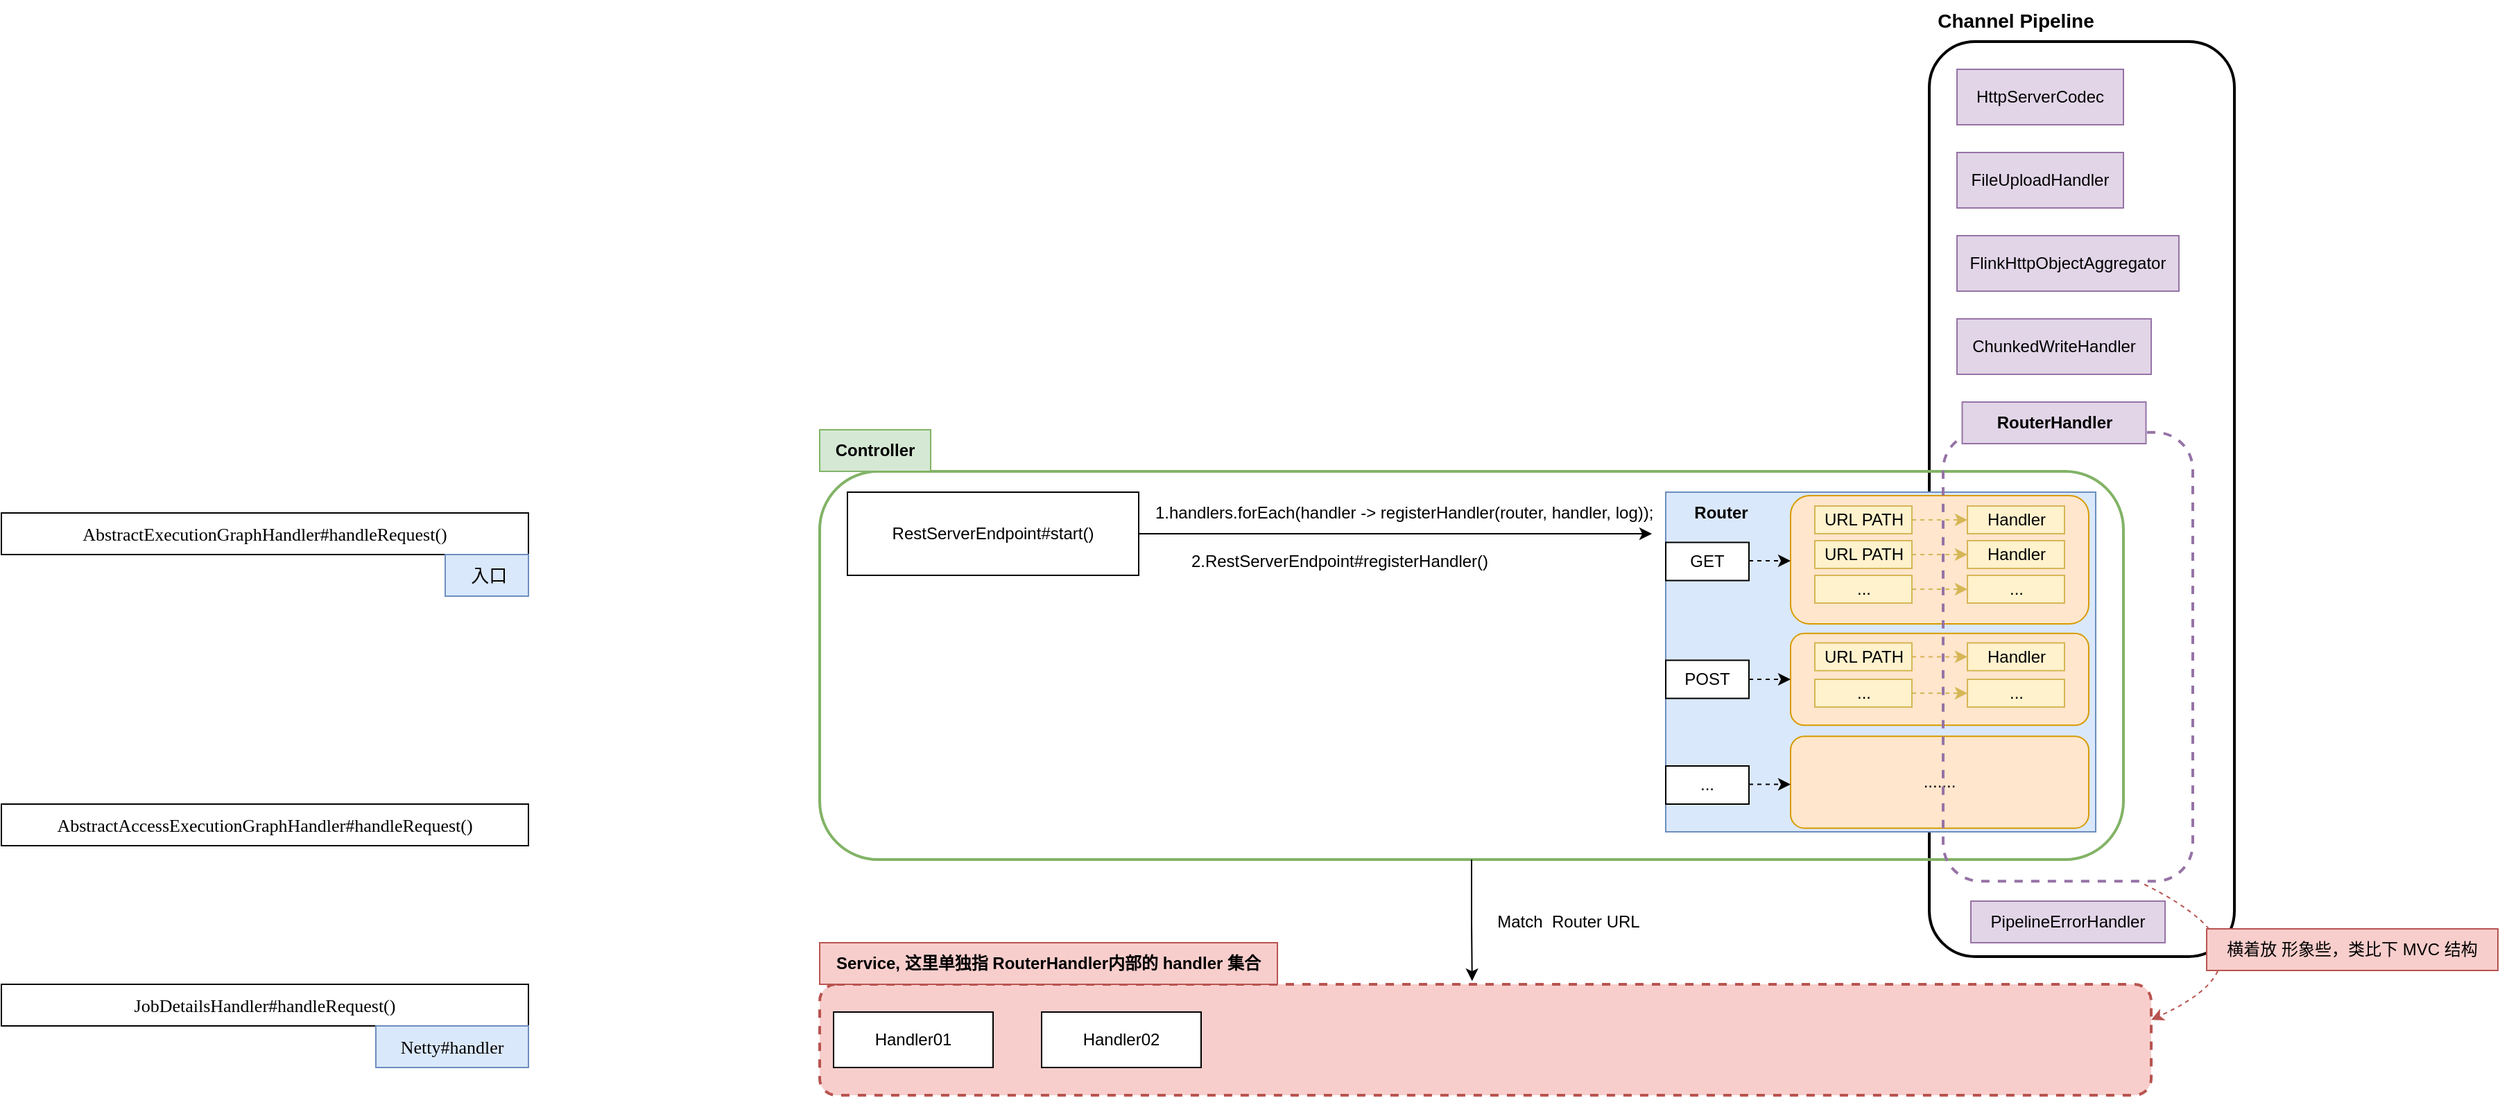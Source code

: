<mxfile version="24.1.0" type="device" pages="2">
  <diagram name="Rest Netty Handler" id="fXW2y-ZcA-rA3EtjZ7v2">
    <mxGraphModel dx="2559" dy="1372" grid="1" gridSize="10" guides="1" tooltips="1" connect="1" arrows="1" fold="1" page="0" pageScale="1" pageWidth="827" pageHeight="1169" math="0" shadow="0">
      <root>
        <mxCell id="0" />
        <mxCell id="1" parent="0" />
        <mxCell id="N8ll05yHNOUgy0qQs87u-72" value="" style="rounded=1;whiteSpace=wrap;html=1;fillColor=none;strokeWidth=2;" parent="1" vertex="1">
          <mxGeometry x="1320" y="-120" width="220" height="660" as="geometry" />
        </mxCell>
        <mxCell id="N8ll05yHNOUgy0qQs87u-4" value="" style="rounded=1;whiteSpace=wrap;html=1;fillColor=none;strokeColor=#82b366;strokeWidth=2;" parent="1" vertex="1">
          <mxGeometry x="520" y="190" width="940" height="280" as="geometry" />
        </mxCell>
        <mxCell id="gqwlFYw-vK7DlV-79t7J-1" value="&lt;div style=&quot;font-size: 13px;&quot;&gt;&lt;div style=&quot;font-size: 13px;&quot;&gt;AbstractAccessExecutionGraphHandler#handleRequest()&lt;br style=&quot;font-size: 13px;&quot;&gt;&lt;/div&gt;&lt;/div&gt;" style="rounded=0;whiteSpace=wrap;html=1;fontColor=default;labelBackgroundColor=none;fontFamily=Comic Sans MS;fontSize=13;" parent="1" vertex="1">
          <mxGeometry x="-70" y="430" width="380" height="30" as="geometry" />
        </mxCell>
        <mxCell id="gqwlFYw-vK7DlV-79t7J-2" value="&lt;div style=&quot;font-size: 13px;&quot;&gt;&lt;div style=&quot;font-size: 13px;&quot;&gt;AbstractExecutionGraphHandler#handleRequest()&lt;br style=&quot;font-size: 13px;&quot;&gt;&lt;/div&gt;&lt;/div&gt;" style="rounded=0;whiteSpace=wrap;html=1;labelBackgroundColor=none;fontFamily=Comic Sans MS;fontSize=13;fillColor=none;" parent="1" vertex="1">
          <mxGeometry x="-70" y="220" width="380" height="30" as="geometry" />
        </mxCell>
        <mxCell id="gqwlFYw-vK7DlV-79t7J-3" value="&amp;nbsp; 入口&amp;nbsp;" style="text;html=1;align=center;verticalAlign=middle;whiteSpace=wrap;rounded=0;fillColor=#dae8fc;strokeColor=#6c8ebf;fontFamily=Comic Sans MS;fontSize=13;" parent="1" vertex="1">
          <mxGeometry x="250" y="250" width="60" height="30" as="geometry" />
        </mxCell>
        <mxCell id="gqwlFYw-vK7DlV-79t7J-4" value="JobDetailsHandler#handleRequest()" style="rounded=0;whiteSpace=wrap;html=1;fontColor=default;labelBackgroundColor=none;fontFamily=Comic Sans MS;fontSize=13;" parent="1" vertex="1">
          <mxGeometry x="-70" y="560" width="380" height="30" as="geometry" />
        </mxCell>
        <mxCell id="gqwlFYw-vK7DlV-79t7J-5" value="Netty#handler" style="text;html=1;align=center;verticalAlign=middle;whiteSpace=wrap;rounded=0;fillColor=#dae8fc;strokeColor=#6c8ebf;fontFamily=Comic Sans MS;fontSize=13;" parent="1" vertex="1">
          <mxGeometry x="200" y="590" width="110" height="30" as="geometry" />
        </mxCell>
        <mxCell id="N8ll05yHNOUgy0qQs87u-1" value="RestServerEndpoint#start()" style="rounded=0;whiteSpace=wrap;html=1;" parent="1" vertex="1">
          <mxGeometry x="540" y="205" width="210" height="60" as="geometry" />
        </mxCell>
        <mxCell id="N8ll05yHNOUgy0qQs87u-2" value="" style="rounded=0;whiteSpace=wrap;html=1;fillColor=#dae8fc;strokeColor=#6c8ebf;" parent="1" vertex="1">
          <mxGeometry x="1130" y="205" width="310" height="245" as="geometry" />
        </mxCell>
        <mxCell id="N8ll05yHNOUgy0qQs87u-3" value="Controller" style="text;html=1;align=center;verticalAlign=middle;whiteSpace=wrap;rounded=0;fillColor=#d5e8d4;strokeColor=#82b366;fontStyle=1" parent="1" vertex="1">
          <mxGeometry x="520" y="160" width="80" height="30" as="geometry" />
        </mxCell>
        <mxCell id="N8ll05yHNOUgy0qQs87u-6" value="GET" style="rounded=0;whiteSpace=wrap;html=1;" parent="1" vertex="1">
          <mxGeometry x="1130" y="241.25" width="60" height="27.5" as="geometry" />
        </mxCell>
        <mxCell id="N8ll05yHNOUgy0qQs87u-8" value="" style="endArrow=classic;html=1;rounded=0;exitX=1;exitY=0.5;exitDx=0;exitDy=0;entryX=0.973;entryY=0.875;entryDx=0;entryDy=0;entryPerimeter=0;" parent="1" source="N8ll05yHNOUgy0qQs87u-1" target="N8ll05yHNOUgy0qQs87u-9" edge="1">
          <mxGeometry width="50" height="50" relative="1" as="geometry">
            <mxPoint x="680" y="460" as="sourcePoint" />
            <mxPoint x="730" y="410" as="targetPoint" />
          </mxGeometry>
        </mxCell>
        <mxCell id="N8ll05yHNOUgy0qQs87u-9" value="1.handlers.forEach(handler -&gt; registerHandler(router, handler, log));" style="text;whiteSpace=wrap;verticalAlign=middle;" parent="1" vertex="1">
          <mxGeometry x="760" y="200" width="370" height="40" as="geometry" />
        </mxCell>
        <mxCell id="N8ll05yHNOUgy0qQs87u-12" value="Router" style="text;html=1;align=center;verticalAlign=middle;whiteSpace=wrap;rounded=0;fontStyle=1" parent="1" vertex="1">
          <mxGeometry x="1140" y="205" width="60" height="30" as="geometry" />
        </mxCell>
        <mxCell id="N8ll05yHNOUgy0qQs87u-14" value="2.RestServerEndpoint#registerHandler()" style="text;html=1;align=center;verticalAlign=middle;whiteSpace=wrap;rounded=0;" parent="1" vertex="1">
          <mxGeometry x="780" y="235" width="230" height="40" as="geometry" />
        </mxCell>
        <mxCell id="N8ll05yHNOUgy0qQs87u-25" value="POST" style="rounded=0;whiteSpace=wrap;html=1;" parent="1" vertex="1">
          <mxGeometry x="1130" y="326.26" width="60" height="27.5" as="geometry" />
        </mxCell>
        <mxCell id="N8ll05yHNOUgy0qQs87u-31" value="" style="rounded=1;whiteSpace=wrap;html=1;fillColor=#ffe6cc;strokeColor=#d79b00;" parent="1" vertex="1">
          <mxGeometry x="1220" y="207.5" width="215" height="92.5" as="geometry" />
        </mxCell>
        <mxCell id="N8ll05yHNOUgy0qQs87u-18" style="edgeStyle=orthogonalEdgeStyle;rounded=0;orthogonalLoop=1;jettySize=auto;html=1;entryX=0;entryY=0.5;entryDx=0;entryDy=0;fillColor=#fff2cc;strokeColor=#d6b656;dashed=1;" parent="1" source="N8ll05yHNOUgy0qQs87u-15" target="N8ll05yHNOUgy0qQs87u-16" edge="1">
          <mxGeometry relative="1" as="geometry" />
        </mxCell>
        <mxCell id="N8ll05yHNOUgy0qQs87u-15" value="URL PATH" style="rounded=0;whiteSpace=wrap;html=1;fillColor=#fff2cc;strokeColor=#d6b656;" parent="1" vertex="1">
          <mxGeometry x="1237.5" y="215" width="70" height="20" as="geometry" />
        </mxCell>
        <mxCell id="N8ll05yHNOUgy0qQs87u-16" value="Handler" style="rounded=0;whiteSpace=wrap;html=1;fillColor=#fff2cc;strokeColor=#d6b656;" parent="1" vertex="1">
          <mxGeometry x="1347.5" y="215" width="70" height="20" as="geometry" />
        </mxCell>
        <mxCell id="N8ll05yHNOUgy0qQs87u-36" style="edgeStyle=orthogonalEdgeStyle;rounded=0;orthogonalLoop=1;jettySize=auto;html=1;entryX=0;entryY=0.5;entryDx=0;entryDy=0;fillColor=#fff2cc;strokeColor=#d6b656;dashed=1;" parent="1" source="N8ll05yHNOUgy0qQs87u-37" target="N8ll05yHNOUgy0qQs87u-38" edge="1">
          <mxGeometry relative="1" as="geometry" />
        </mxCell>
        <mxCell id="N8ll05yHNOUgy0qQs87u-37" value="URL PATH" style="rounded=0;whiteSpace=wrap;html=1;fillColor=#fff2cc;strokeColor=#d6b656;" parent="1" vertex="1">
          <mxGeometry x="1237.5" y="240" width="70" height="20" as="geometry" />
        </mxCell>
        <mxCell id="N8ll05yHNOUgy0qQs87u-38" value="Handler" style="rounded=0;whiteSpace=wrap;html=1;fillColor=#fff2cc;strokeColor=#d6b656;" parent="1" vertex="1">
          <mxGeometry x="1347.5" y="240" width="70" height="20" as="geometry" />
        </mxCell>
        <mxCell id="N8ll05yHNOUgy0qQs87u-39" style="edgeStyle=orthogonalEdgeStyle;rounded=0;orthogonalLoop=1;jettySize=auto;html=1;entryX=0;entryY=0.5;entryDx=0;entryDy=0;fillColor=#fff2cc;strokeColor=#d6b656;dashed=1;" parent="1" source="N8ll05yHNOUgy0qQs87u-40" target="N8ll05yHNOUgy0qQs87u-41" edge="1">
          <mxGeometry relative="1" as="geometry" />
        </mxCell>
        <mxCell id="N8ll05yHNOUgy0qQs87u-42" value="" style="rounded=1;whiteSpace=wrap;html=1;fillColor=#ffe6cc;strokeColor=#d79b00;" parent="1" vertex="1">
          <mxGeometry x="1220" y="306.88" width="215" height="66.25" as="geometry" />
        </mxCell>
        <mxCell id="N8ll05yHNOUgy0qQs87u-40" value="..." style="rounded=0;whiteSpace=wrap;html=1;fillColor=#fff2cc;strokeColor=#d6b656;" parent="1" vertex="1">
          <mxGeometry x="1237.5" y="265" width="70" height="20" as="geometry" />
        </mxCell>
        <mxCell id="N8ll05yHNOUgy0qQs87u-41" value="..." style="rounded=0;whiteSpace=wrap;html=1;fillColor=#fff2cc;strokeColor=#d6b656;" parent="1" vertex="1">
          <mxGeometry x="1347.5" y="265" width="70" height="20" as="geometry" />
        </mxCell>
        <mxCell id="N8ll05yHNOUgy0qQs87u-43" style="edgeStyle=orthogonalEdgeStyle;rounded=0;orthogonalLoop=1;jettySize=auto;html=1;entryX=0;entryY=0.5;entryDx=0;entryDy=0;fillColor=#fff2cc;strokeColor=#d6b656;dashed=1;" parent="1" source="N8ll05yHNOUgy0qQs87u-44" target="N8ll05yHNOUgy0qQs87u-45" edge="1">
          <mxGeometry relative="1" as="geometry" />
        </mxCell>
        <mxCell id="N8ll05yHNOUgy0qQs87u-44" value="URL PATH" style="rounded=0;whiteSpace=wrap;html=1;fillColor=#fff2cc;strokeColor=#d6b656;" parent="1" vertex="1">
          <mxGeometry x="1237.5" y="313.75" width="70" height="20" as="geometry" />
        </mxCell>
        <mxCell id="N8ll05yHNOUgy0qQs87u-45" value="Handler" style="rounded=0;whiteSpace=wrap;html=1;fillColor=#fff2cc;strokeColor=#d6b656;" parent="1" vertex="1">
          <mxGeometry x="1347.5" y="313.75" width="70" height="20" as="geometry" />
        </mxCell>
        <mxCell id="N8ll05yHNOUgy0qQs87u-50" style="edgeStyle=orthogonalEdgeStyle;rounded=0;orthogonalLoop=1;jettySize=auto;html=1;entryX=0;entryY=0.5;entryDx=0;entryDy=0;fillColor=#fff2cc;strokeColor=#d6b656;dashed=1;" parent="1" source="N8ll05yHNOUgy0qQs87u-51" target="N8ll05yHNOUgy0qQs87u-52" edge="1">
          <mxGeometry relative="1" as="geometry" />
        </mxCell>
        <mxCell id="N8ll05yHNOUgy0qQs87u-51" value="..." style="rounded=0;whiteSpace=wrap;html=1;fillColor=#fff2cc;strokeColor=#d6b656;" parent="1" vertex="1">
          <mxGeometry x="1237.5" y="340" width="70" height="20" as="geometry" />
        </mxCell>
        <mxCell id="N8ll05yHNOUgy0qQs87u-52" value="..." style="rounded=0;whiteSpace=wrap;html=1;fillColor=#fff2cc;strokeColor=#d6b656;" parent="1" vertex="1">
          <mxGeometry x="1347.5" y="340" width="70" height="20" as="geometry" />
        </mxCell>
        <mxCell id="N8ll05yHNOUgy0qQs87u-55" value="" style="endArrow=classic;html=1;rounded=0;dashed=1;" parent="1" edge="1">
          <mxGeometry width="50" height="50" relative="1" as="geometry">
            <mxPoint x="1190" y="254.5" as="sourcePoint" />
            <mxPoint x="1220" y="254.5" as="targetPoint" />
          </mxGeometry>
        </mxCell>
        <mxCell id="N8ll05yHNOUgy0qQs87u-56" value="" style="endArrow=classic;html=1;rounded=0;entryX=0;entryY=0.5;entryDx=0;entryDy=0;exitX=1;exitY=0.5;exitDx=0;exitDy=0;dashed=1;" parent="1" source="N8ll05yHNOUgy0qQs87u-25" target="N8ll05yHNOUgy0qQs87u-42" edge="1">
          <mxGeometry width="50" height="50" relative="1" as="geometry">
            <mxPoint x="1200" y="264.5" as="sourcePoint" />
            <mxPoint x="1230" y="264.5" as="targetPoint" />
          </mxGeometry>
        </mxCell>
        <mxCell id="N8ll05yHNOUgy0qQs87u-57" value="..." style="rounded=0;whiteSpace=wrap;html=1;" parent="1" vertex="1">
          <mxGeometry x="1130" y="402.5" width="60" height="27.5" as="geometry" />
        </mxCell>
        <mxCell id="N8ll05yHNOUgy0qQs87u-58" value="......." style="rounded=1;whiteSpace=wrap;html=1;fillColor=#ffe6cc;strokeColor=#d79b00;" parent="1" vertex="1">
          <mxGeometry x="1220" y="381.12" width="215" height="66.25" as="geometry" />
        </mxCell>
        <mxCell id="N8ll05yHNOUgy0qQs87u-59" value="" style="endArrow=classic;html=1;rounded=0;entryX=0;entryY=0.5;entryDx=0;entryDy=0;exitX=1;exitY=0.5;exitDx=0;exitDy=0;dashed=1;" parent="1" edge="1">
          <mxGeometry width="50" height="50" relative="1" as="geometry">
            <mxPoint x="1190" y="415.75" as="sourcePoint" />
            <mxPoint x="1220" y="415.75" as="targetPoint" />
          </mxGeometry>
        </mxCell>
        <mxCell id="N8ll05yHNOUgy0qQs87u-60" value="" style="rounded=1;whiteSpace=wrap;html=1;fillColor=none;strokeColor=#9673a6;dashed=1;strokeWidth=2;" parent="1" vertex="1">
          <mxGeometry x="1330" y="161.88" width="180" height="323.74" as="geometry" />
        </mxCell>
        <mxCell id="N8ll05yHNOUgy0qQs87u-61" value="RouterHandler" style="text;html=1;align=center;verticalAlign=middle;whiteSpace=wrap;rounded=0;fillColor=#e1d5e7;strokeColor=#9673a6;fontStyle=1" parent="1" vertex="1">
          <mxGeometry x="1343.75" y="140" width="132.5" height="30" as="geometry" />
        </mxCell>
        <mxCell id="N8ll05yHNOUgy0qQs87u-62" value="" style="rounded=1;whiteSpace=wrap;html=1;fillColor=#f8cecc;strokeColor=#b85450;dashed=1;strokeWidth=2;" parent="1" vertex="1">
          <mxGeometry x="520" y="560" width="960" height="80" as="geometry" />
        </mxCell>
        <mxCell id="N8ll05yHNOUgy0qQs87u-63" style="edgeStyle=orthogonalEdgeStyle;rounded=0;orthogonalLoop=1;jettySize=auto;html=1;entryX=0.49;entryY=-0.03;entryDx=0;entryDy=0;entryPerimeter=0;" parent="1" source="N8ll05yHNOUgy0qQs87u-4" target="N8ll05yHNOUgy0qQs87u-62" edge="1">
          <mxGeometry relative="1" as="geometry" />
        </mxCell>
        <mxCell id="N8ll05yHNOUgy0qQs87u-64" value="Match&amp;nbsp; Router URL" style="text;html=1;align=center;verticalAlign=middle;whiteSpace=wrap;rounded=0;" parent="1" vertex="1">
          <mxGeometry x="1000" y="500" width="120" height="30" as="geometry" />
        </mxCell>
        <mxCell id="N8ll05yHNOUgy0qQs87u-65" value="" style="curved=1;endArrow=classic;html=1;rounded=0;exitX=0.806;exitY=1.007;exitDx=0;exitDy=0;exitPerimeter=0;entryX=1;entryY=0.32;entryDx=0;entryDy=0;entryPerimeter=0;fillColor=#f8cecc;strokeColor=#b85450;dashed=1;" parent="1" source="N8ll05yHNOUgy0qQs87u-60" target="N8ll05yHNOUgy0qQs87u-62" edge="1">
          <mxGeometry width="50" height="50" relative="1" as="geometry">
            <mxPoint x="1560" y="520" as="sourcePoint" />
            <mxPoint x="1610" y="470" as="targetPoint" />
            <Array as="points">
              <mxPoint x="1580" y="540" />
            </Array>
          </mxGeometry>
        </mxCell>
        <mxCell id="N8ll05yHNOUgy0qQs87u-66" value="横着放 形象些，类比下 MVC 结构" style="text;html=1;align=center;verticalAlign=middle;whiteSpace=wrap;rounded=0;fillColor=#f8cecc;strokeColor=#b85450;" parent="1" vertex="1">
          <mxGeometry x="1520" y="520" width="210" height="30" as="geometry" />
        </mxCell>
        <mxCell id="N8ll05yHNOUgy0qQs87u-68" value="Service, 这里单独指 RouterHandler内部的 handler 集合" style="text;html=1;align=center;verticalAlign=middle;whiteSpace=wrap;rounded=0;fillColor=#f8cecc;strokeColor=#b85450;fontStyle=1" parent="1" vertex="1">
          <mxGeometry x="520" y="530" width="330" height="30" as="geometry" />
        </mxCell>
        <mxCell id="N8ll05yHNOUgy0qQs87u-69" value="Handler01" style="rounded=0;whiteSpace=wrap;html=1;" parent="1" vertex="1">
          <mxGeometry x="530" y="580" width="115" height="40" as="geometry" />
        </mxCell>
        <mxCell id="N8ll05yHNOUgy0qQs87u-70" value="Handler02" style="rounded=0;whiteSpace=wrap;html=1;" parent="1" vertex="1">
          <mxGeometry x="680" y="580" width="115" height="40" as="geometry" />
        </mxCell>
        <mxCell id="N8ll05yHNOUgy0qQs87u-73" value="Channel Pipeline" style="text;html=1;align=center;verticalAlign=middle;whiteSpace=wrap;rounded=0;fillColor=none;strokeColor=none;fontStyle=1;fontSize=14;" parent="1" vertex="1">
          <mxGeometry x="1316.25" y="-150" width="132.5" height="30" as="geometry" />
        </mxCell>
        <mxCell id="N8ll05yHNOUgy0qQs87u-74" value="HttpServerCodec" style="rounded=0;whiteSpace=wrap;html=1;fillColor=#e1d5e7;strokeColor=#9673a6;" parent="1" vertex="1">
          <mxGeometry x="1340" y="-100" width="120" height="40" as="geometry" />
        </mxCell>
        <mxCell id="N8ll05yHNOUgy0qQs87u-75" value="FileUploadHandler" style="rounded=0;whiteSpace=wrap;html=1;fillColor=#e1d5e7;strokeColor=#9673a6;" parent="1" vertex="1">
          <mxGeometry x="1340" y="-40" width="120" height="40" as="geometry" />
        </mxCell>
        <mxCell id="N8ll05yHNOUgy0qQs87u-76" value="FlinkHttpObjectAggregator" style="rounded=0;whiteSpace=wrap;html=1;fillColor=#e1d5e7;strokeColor=#9673a6;" parent="1" vertex="1">
          <mxGeometry x="1340" y="20" width="160" height="40" as="geometry" />
        </mxCell>
        <mxCell id="N8ll05yHNOUgy0qQs87u-77" value="ChunkedWriteHandler" style="rounded=0;whiteSpace=wrap;html=1;fillColor=#e1d5e7;strokeColor=#9673a6;" parent="1" vertex="1">
          <mxGeometry x="1340" y="80" width="140" height="40" as="geometry" />
        </mxCell>
        <mxCell id="N8ll05yHNOUgy0qQs87u-78" value="PipelineErrorHandler" style="rounded=0;whiteSpace=wrap;html=1;fillColor=#e1d5e7;strokeColor=#9673a6;" parent="1" vertex="1">
          <mxGeometry x="1350" y="500" width="140" height="30" as="geometry" />
        </mxCell>
      </root>
    </mxGraphModel>
  </diagram>
  <diagram id="XQZxW4jXxHbNzNPSg3uo" name="第 2 页">
    <mxGraphModel dx="1834" dy="1205" grid="1" gridSize="10" guides="1" tooltips="1" connect="1" arrows="1" fold="1" page="0" pageScale="1" pageWidth="827" pageHeight="1169" math="0" shadow="0">
      <root>
        <mxCell id="0" />
        <mxCell id="1" parent="0" />
        <mxCell id="KmS125wAaFWaz-DOsYAV-25" value="Web Request" style="rounded=1;whiteSpace=wrap;html=1;" vertex="1" parent="1">
          <mxGeometry x="-220" y="-130" width="120" height="60" as="geometry" />
        </mxCell>
        <mxCell id="KmS125wAaFWaz-DOsYAV-26" value="JarListHandler" style="rounded=0;whiteSpace=wrap;html=1;" vertex="1" parent="1">
          <mxGeometry x="135" y="-220" width="120" height="60" as="geometry" />
        </mxCell>
        <mxCell id="KmS125wAaFWaz-DOsYAV-27" value="" style="curved=1;endArrow=classic;html=1;rounded=0;entryX=0;entryY=0.5;entryDx=0;entryDy=0;exitX=1;exitY=0.5;exitDx=0;exitDy=0;dashed=1;" edge="1" parent="1" source="KmS125wAaFWaz-DOsYAV-25" target="KmS125wAaFWaz-DOsYAV-26">
          <mxGeometry width="50" height="50" relative="1" as="geometry">
            <mxPoint x="-90" y="-100" as="sourcePoint" />
            <mxPoint x="-40" y="-150" as="targetPoint" />
            <Array as="points">
              <mxPoint y="-170" />
            </Array>
          </mxGeometry>
        </mxCell>
        <mxCell id="KmS125wAaFWaz-DOsYAV-28" value="&lt;span style=&quot;font-size: 15px; font-weight: 700;&quot;&gt;/jars&lt;/span&gt;" style="edgeLabel;html=1;align=center;verticalAlign=middle;resizable=0;points=[];" vertex="1" connectable="0" parent="KmS125wAaFWaz-DOsYAV-27">
          <mxGeometry x="-0.03" y="-12" relative="1" as="geometry">
            <mxPoint as="offset" />
          </mxGeometry>
        </mxCell>
        <mxCell id="KmS125wAaFWaz-DOsYAV-29" value="JarUploadHandler" style="rounded=0;whiteSpace=wrap;html=1;" vertex="1" parent="1">
          <mxGeometry x="130" y="-110" width="120" height="60" as="geometry" />
        </mxCell>
        <mxCell id="KmS125wAaFWaz-DOsYAV-30" value="" style="curved=1;endArrow=classic;html=1;rounded=0;entryX=0;entryY=0.5;entryDx=0;entryDy=0;exitX=1;exitY=0.5;exitDx=0;exitDy=0;dashed=1;" edge="1" parent="1" source="KmS125wAaFWaz-DOsYAV-25" target="KmS125wAaFWaz-DOsYAV-29">
          <mxGeometry width="50" height="50" relative="1" as="geometry">
            <mxPoint x="-90" y="-90" as="sourcePoint" />
            <mxPoint x="145" y="-180" as="targetPoint" />
            <Array as="points">
              <mxPoint x="20" y="-120" />
            </Array>
          </mxGeometry>
        </mxCell>
        <mxCell id="KmS125wAaFWaz-DOsYAV-31" value="&lt;span style=&quot;font-size: 15px; font-weight: 700;&quot;&gt;/jars/upload&lt;/span&gt;" style="edgeLabel;html=1;align=center;verticalAlign=middle;resizable=0;points=[];" vertex="1" connectable="0" parent="KmS125wAaFWaz-DOsYAV-30">
          <mxGeometry x="-0.03" y="-12" relative="1" as="geometry">
            <mxPoint as="offset" />
          </mxGeometry>
        </mxCell>
        <mxCell id="KmS125wAaFWaz-DOsYAV-34" value="JarPlanHandler" style="rounded=0;whiteSpace=wrap;html=1;" vertex="1" parent="1">
          <mxGeometry x="90" y="30" width="120" height="60" as="geometry" />
        </mxCell>
        <mxCell id="KmS125wAaFWaz-DOsYAV-35" value="" style="curved=1;endArrow=classic;html=1;rounded=0;entryX=0;entryY=0;entryDx=0;entryDy=0;exitX=1;exitY=0.5;exitDx=0;exitDy=0;dashed=1;" edge="1" parent="1" source="KmS125wAaFWaz-DOsYAV-25" target="KmS125wAaFWaz-DOsYAV-34">
          <mxGeometry width="50" height="50" relative="1" as="geometry">
            <mxPoint x="-140" y="-30" as="sourcePoint" />
            <mxPoint x="90" y="-10" as="targetPoint" />
            <Array as="points">
              <mxPoint x="-20" y="-50" />
            </Array>
          </mxGeometry>
        </mxCell>
        <mxCell id="KmS125wAaFWaz-DOsYAV-36" value="&lt;span style=&quot;font-size: 15px;&quot;&gt;&lt;b&gt;/jars/xxx.jar/plan?entry-class=main class&lt;/b&gt;&lt;/span&gt;" style="edgeLabel;html=1;align=center;verticalAlign=middle;resizable=0;points=[];" vertex="1" connectable="0" parent="KmS125wAaFWaz-DOsYAV-35">
          <mxGeometry x="-0.03" y="-12" relative="1" as="geometry">
            <mxPoint x="73" y="10" as="offset" />
          </mxGeometry>
        </mxCell>
      </root>
    </mxGraphModel>
  </diagram>
</mxfile>
